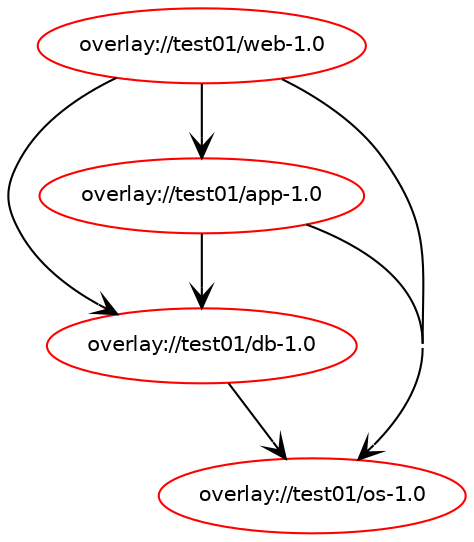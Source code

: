 digraph prolog {

newrank=true;
concentrate=true;
compound=true;
graph [rankdir=TD];#, ranksep=2.5, nodesep=0.2];
edge  [arrowhead=vee];
node  [fontname=Helvetica,fontsize=10];

"overlay://test01/web-1.0" [color=red, href="../test01/web-1.0-rdepend.svg"];
"overlay://test01/web-1.0" -> "overlay://test01/app-1.0"
"overlay://test01/web-1.0" -> "overlay://test01/db-1.0"
"overlay://test01/web-1.0" -> "overlay://test01/os-1.0"
"overlay://test01/app-1.0" [color=red, href="../test01/app-1.0-rdepend.svg"];
"overlay://test01/app-1.0" -> "overlay://test01/db-1.0"
"overlay://test01/app-1.0" -> "overlay://test01/os-1.0"
"overlay://test01/db-1.0" [color=red, href="../test01/db-1.0-rdepend.svg"];
"overlay://test01/db-1.0" -> "overlay://test01/os-1.0"
"overlay://test01/os-1.0" [color=red, href="../test01/os-1.0-rdepend.svg"];
}
